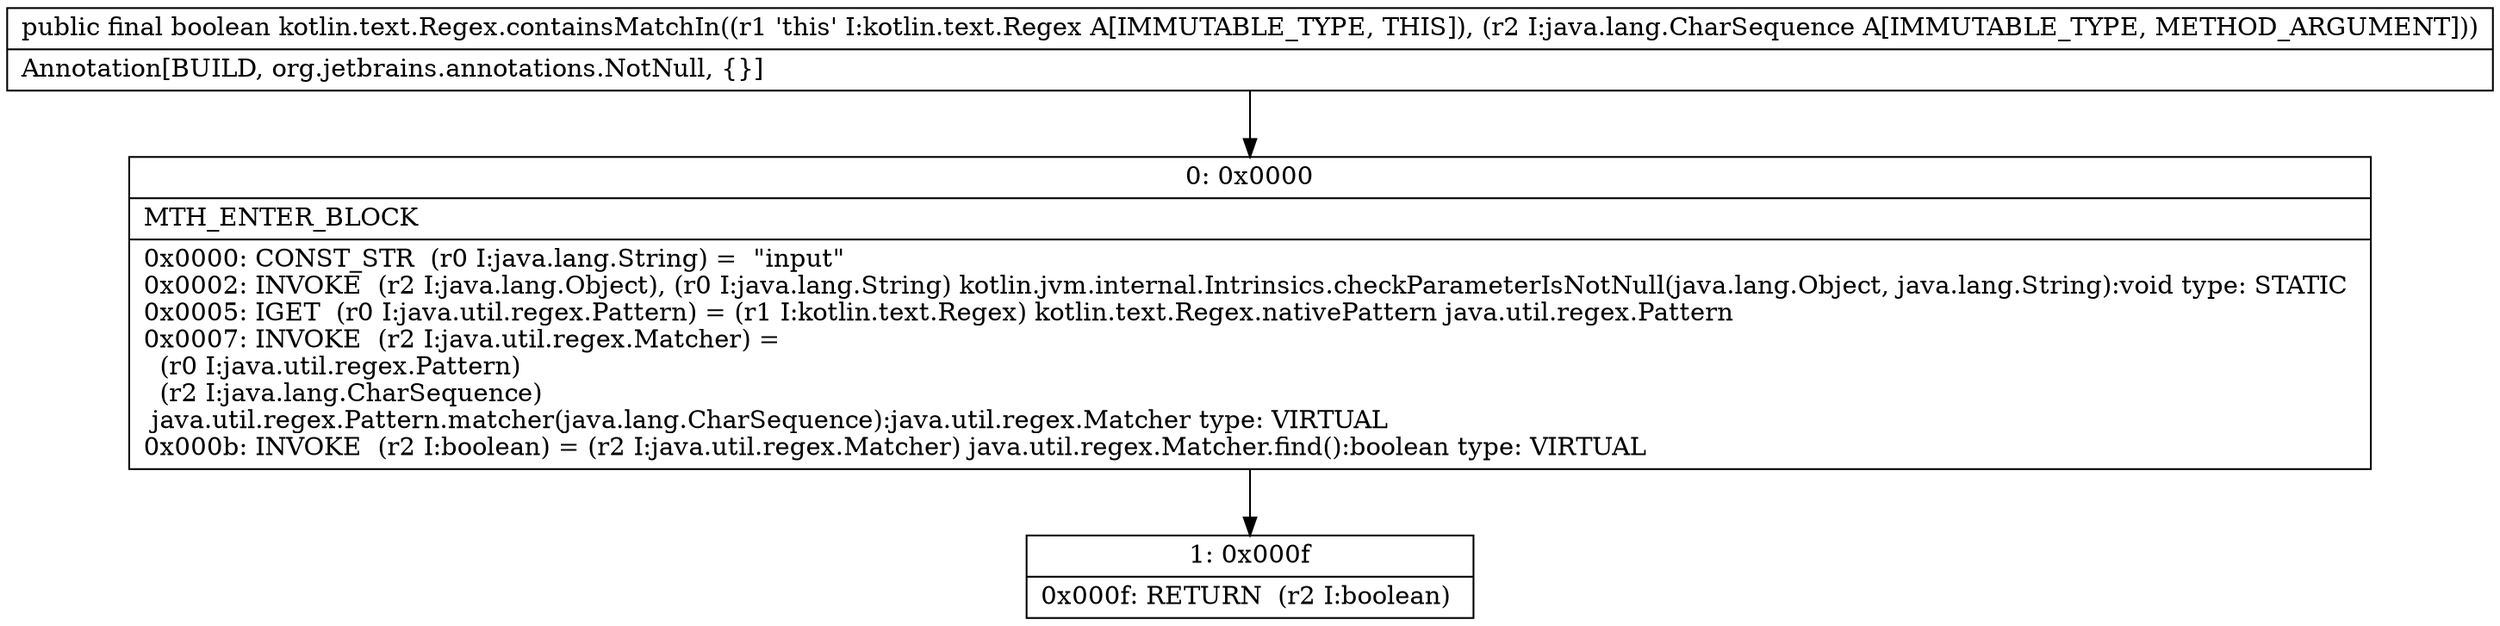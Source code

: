 digraph "CFG forkotlin.text.Regex.containsMatchIn(Ljava\/lang\/CharSequence;)Z" {
Node_0 [shape=record,label="{0\:\ 0x0000|MTH_ENTER_BLOCK\l|0x0000: CONST_STR  (r0 I:java.lang.String) =  \"input\" \l0x0002: INVOKE  (r2 I:java.lang.Object), (r0 I:java.lang.String) kotlin.jvm.internal.Intrinsics.checkParameterIsNotNull(java.lang.Object, java.lang.String):void type: STATIC \l0x0005: IGET  (r0 I:java.util.regex.Pattern) = (r1 I:kotlin.text.Regex) kotlin.text.Regex.nativePattern java.util.regex.Pattern \l0x0007: INVOKE  (r2 I:java.util.regex.Matcher) = \l  (r0 I:java.util.regex.Pattern)\l  (r2 I:java.lang.CharSequence)\l java.util.regex.Pattern.matcher(java.lang.CharSequence):java.util.regex.Matcher type: VIRTUAL \l0x000b: INVOKE  (r2 I:boolean) = (r2 I:java.util.regex.Matcher) java.util.regex.Matcher.find():boolean type: VIRTUAL \l}"];
Node_1 [shape=record,label="{1\:\ 0x000f|0x000f: RETURN  (r2 I:boolean) \l}"];
MethodNode[shape=record,label="{public final boolean kotlin.text.Regex.containsMatchIn((r1 'this' I:kotlin.text.Regex A[IMMUTABLE_TYPE, THIS]), (r2 I:java.lang.CharSequence A[IMMUTABLE_TYPE, METHOD_ARGUMENT]))  | Annotation[BUILD, org.jetbrains.annotations.NotNull, \{\}]\l}"];
MethodNode -> Node_0;
Node_0 -> Node_1;
}

